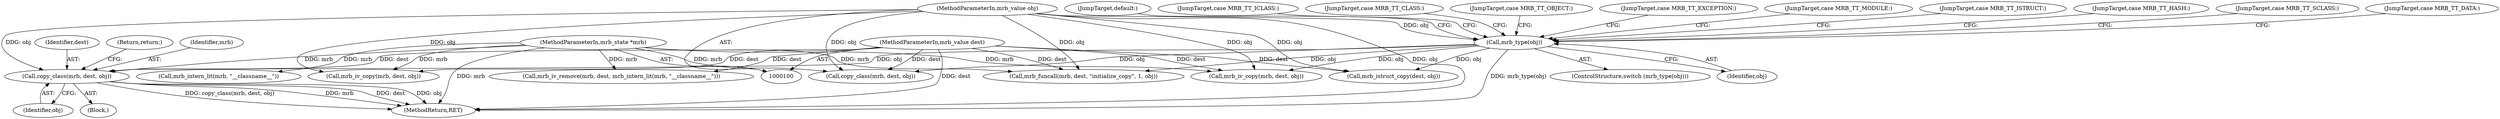 digraph "0_mruby_b64ce17852b180dfeea81cf458660be41a78974d@API" {
"1000110" [label="(Call,copy_class(mrb, dest, obj))"];
"1000101" [label="(MethodParameterIn,mrb_state *mrb)"];
"1000102" [label="(MethodParameterIn,mrb_value dest)"];
"1000106" [label="(Call,mrb_type(obj))"];
"1000103" [label="(MethodParameterIn,mrb_value obj)"];
"1000108" [label="(Block,)"];
"1000116" [label="(JumpTarget,case MRB_TT_MODULE:)"];
"1000105" [label="(ControlStructure,switch (mrb_type(obj)))"];
"1000112" [label="(Identifier,dest)"];
"1000114" [label="(Return,return;)"];
"1000107" [label="(Identifier,obj)"];
"1000102" [label="(MethodParameterIn,mrb_value dest)"];
"1000149" [label="(Call,mrb_funcall(mrb, dest, \"initialize_copy\", 1, obj))"];
"1000142" [label="(JumpTarget,case MRB_TT_ISTRUCT:)"];
"1000155" [label="(MethodReturn,RET)"];
"1000110" [label="(Call,copy_class(mrb, dest, obj))"];
"1000106" [label="(Call,mrb_type(obj))"];
"1000134" [label="(JumpTarget,case MRB_TT_HASH:)"];
"1000125" [label="(Call,mrb_iv_remove(mrb, dest, mrb_intern_lit(mrb, \"__classname__\")))"];
"1000133" [label="(JumpTarget,case MRB_TT_SCLASS:)"];
"1000135" [label="(JumpTarget,case MRB_TT_DATA:)"];
"1000101" [label="(MethodParameterIn,mrb_state *mrb)"];
"1000117" [label="(Call,copy_class(mrb, dest, obj))"];
"1000147" [label="(JumpTarget,default:)"];
"1000109" [label="(JumpTarget,case MRB_TT_ICLASS:)"];
"1000115" [label="(JumpTarget,case MRB_TT_CLASS:)"];
"1000103" [label="(MethodParameterIn,mrb_value obj)"];
"1000111" [label="(Identifier,mrb)"];
"1000121" [label="(Call,mrb_iv_copy(mrb, dest, obj))"];
"1000132" [label="(JumpTarget,case MRB_TT_OBJECT:)"];
"1000137" [label="(Call,mrb_iv_copy(mrb, dest, obj))"];
"1000113" [label="(Identifier,obj)"];
"1000128" [label="(Call,mrb_intern_lit(mrb, \"__classname__\"))"];
"1000136" [label="(JumpTarget,case MRB_TT_EXCEPTION:)"];
"1000143" [label="(Call,mrb_istruct_copy(dest, obj))"];
"1000110" -> "1000108"  [label="AST: "];
"1000110" -> "1000113"  [label="CFG: "];
"1000111" -> "1000110"  [label="AST: "];
"1000112" -> "1000110"  [label="AST: "];
"1000113" -> "1000110"  [label="AST: "];
"1000114" -> "1000110"  [label="CFG: "];
"1000110" -> "1000155"  [label="DDG: mrb"];
"1000110" -> "1000155"  [label="DDG: dest"];
"1000110" -> "1000155"  [label="DDG: obj"];
"1000110" -> "1000155"  [label="DDG: copy_class(mrb, dest, obj)"];
"1000101" -> "1000110"  [label="DDG: mrb"];
"1000102" -> "1000110"  [label="DDG: dest"];
"1000106" -> "1000110"  [label="DDG: obj"];
"1000103" -> "1000110"  [label="DDG: obj"];
"1000101" -> "1000100"  [label="AST: "];
"1000101" -> "1000155"  [label="DDG: mrb"];
"1000101" -> "1000117"  [label="DDG: mrb"];
"1000101" -> "1000121"  [label="DDG: mrb"];
"1000101" -> "1000125"  [label="DDG: mrb"];
"1000101" -> "1000128"  [label="DDG: mrb"];
"1000101" -> "1000137"  [label="DDG: mrb"];
"1000101" -> "1000149"  [label="DDG: mrb"];
"1000102" -> "1000100"  [label="AST: "];
"1000102" -> "1000155"  [label="DDG: dest"];
"1000102" -> "1000117"  [label="DDG: dest"];
"1000102" -> "1000121"  [label="DDG: dest"];
"1000102" -> "1000125"  [label="DDG: dest"];
"1000102" -> "1000137"  [label="DDG: dest"];
"1000102" -> "1000143"  [label="DDG: dest"];
"1000102" -> "1000149"  [label="DDG: dest"];
"1000106" -> "1000105"  [label="AST: "];
"1000106" -> "1000107"  [label="CFG: "];
"1000107" -> "1000106"  [label="AST: "];
"1000109" -> "1000106"  [label="CFG: "];
"1000115" -> "1000106"  [label="CFG: "];
"1000116" -> "1000106"  [label="CFG: "];
"1000132" -> "1000106"  [label="CFG: "];
"1000133" -> "1000106"  [label="CFG: "];
"1000134" -> "1000106"  [label="CFG: "];
"1000135" -> "1000106"  [label="CFG: "];
"1000136" -> "1000106"  [label="CFG: "];
"1000142" -> "1000106"  [label="CFG: "];
"1000147" -> "1000106"  [label="CFG: "];
"1000106" -> "1000155"  [label="DDG: mrb_type(obj)"];
"1000103" -> "1000106"  [label="DDG: obj"];
"1000106" -> "1000117"  [label="DDG: obj"];
"1000106" -> "1000137"  [label="DDG: obj"];
"1000106" -> "1000143"  [label="DDG: obj"];
"1000106" -> "1000149"  [label="DDG: obj"];
"1000103" -> "1000100"  [label="AST: "];
"1000103" -> "1000155"  [label="DDG: obj"];
"1000103" -> "1000117"  [label="DDG: obj"];
"1000103" -> "1000121"  [label="DDG: obj"];
"1000103" -> "1000137"  [label="DDG: obj"];
"1000103" -> "1000143"  [label="DDG: obj"];
"1000103" -> "1000149"  [label="DDG: obj"];
}
